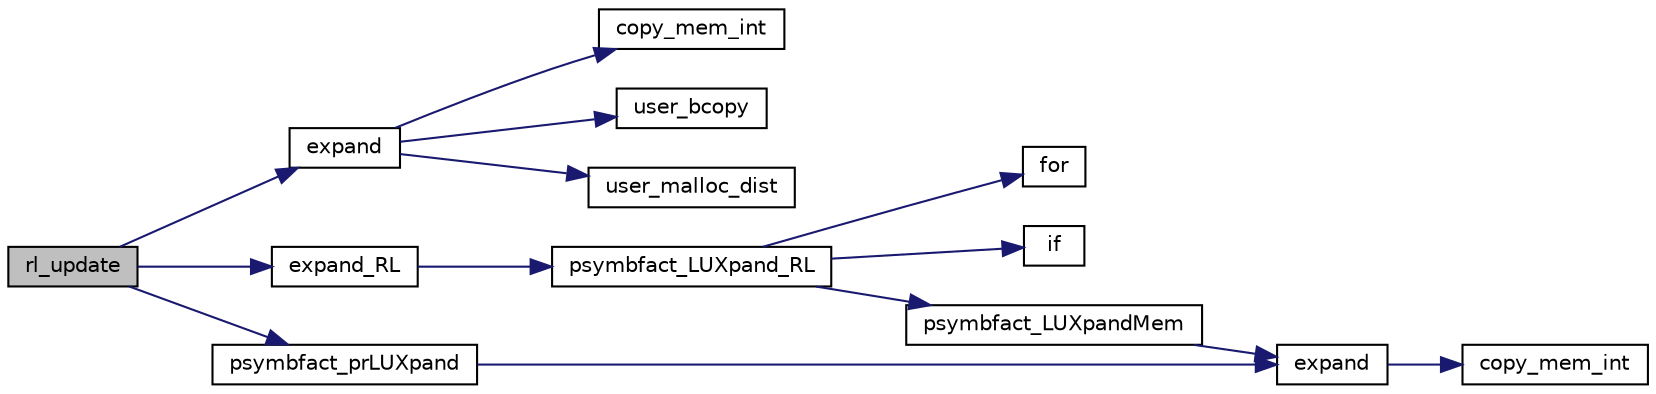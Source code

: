 digraph "rl_update"
{
 // LATEX_PDF_SIZE
  edge [fontname="Helvetica",fontsize="10",labelfontname="Helvetica",labelfontsize="10"];
  node [fontname="Helvetica",fontsize="10",shape=record];
  rankdir="LR";
  Node1 [label="rl_update",height=0.2,width=0.4,color="black", fillcolor="grey75", style="filled", fontcolor="black",tooltip=" "];
  Node1 -> Node2 [color="midnightblue",fontsize="10",style="solid",fontname="Helvetica"];
  Node2 [label="expand",height=0.2,width=0.4,color="black", fillcolor="white", style="filled",URL="$memory_8c.html#a213fafd19733ebd74bcf5c9ef89068b6",tooltip=" "];
  Node2 -> Node3 [color="midnightblue",fontsize="10",style="solid",fontname="Helvetica"];
  Node3 [label="copy_mem_int",height=0.2,width=0.4,color="black", fillcolor="white", style="filled",URL="$memory_8c.html#a565ad7ca8a38ee26b057ad6880192ba2",tooltip=" "];
  Node2 -> Node4 [color="midnightblue",fontsize="10",style="solid",fontname="Helvetica"];
  Node4 [label="user_bcopy",height=0.2,width=0.4,color="black", fillcolor="white", style="filled",URL="$memory_8c.html#a54f4f38998738c1ecdfd235c385f5058",tooltip=" "];
  Node2 -> Node5 [color="midnightblue",fontsize="10",style="solid",fontname="Helvetica"];
  Node5 [label="user_malloc_dist",height=0.2,width=0.4,color="black", fillcolor="white", style="filled",URL="$memory_8c.html#a7f88accf6d8ceb239718435e4e7cfb34",tooltip=" "];
  Node1 -> Node6 [color="midnightblue",fontsize="10",style="solid",fontname="Helvetica"];
  Node6 [label="expand_RL",height=0.2,width=0.4,color="black", fillcolor="white", style="filled",URL="$psymbfact_8c.html#a87143ebb742e4503ca9b614f4ea3724b",tooltip=" "];
  Node6 -> Node7 [color="midnightblue",fontsize="10",style="solid",fontname="Helvetica"];
  Node7 [label="psymbfact_LUXpand_RL",height=0.2,width=0.4,color="black", fillcolor="white", style="filled",URL="$psymbfact__util_8c.html#a8731b7cfbea7d388ad5c48e92b1b3aee",tooltip=" "];
  Node7 -> Node8 [color="midnightblue",fontsize="10",style="solid",fontname="Helvetica"];
  Node8 [label="for",height=0.2,width=0.4,color="black", fillcolor="white", style="filled",URL="$dutil__dist_8c.html#a1fa3106fcf315ec2c58c319e589230cd",tooltip=" "];
  Node7 -> Node9 [color="midnightblue",fontsize="10",style="solid",fontname="Helvetica"];
  Node9 [label="if",height=0.2,width=0.4,color="black", fillcolor="white", style="filled",URL="$dutil__dist_8c.html#a4a651a924783b51112ae041ee77bb902",tooltip=" "];
  Node7 -> Node10 [color="midnightblue",fontsize="10",style="solid",fontname="Helvetica"];
  Node10 [label="psymbfact_LUXpandMem",height=0.2,width=0.4,color="black", fillcolor="white", style="filled",URL="$psymbfact__util_8c.html#a56bbfa934c23ce76261505b554ca235c",tooltip=" "];
  Node10 -> Node11 [color="midnightblue",fontsize="10",style="solid",fontname="Helvetica"];
  Node11 [label="expand",height=0.2,width=0.4,color="black", fillcolor="white", style="filled",URL="$psymbfact__util_8c.html#a5d255e8d2ec4fa37c5c5eefe5c8abf2e",tooltip="Expand the existing storage to accommodate more fill-ins."];
  Node11 -> Node12 [color="midnightblue",fontsize="10",style="solid",fontname="Helvetica"];
  Node12 [label="copy_mem_int",height=0.2,width=0.4,color="black", fillcolor="white", style="filled",URL="$psymbfact__util_8c.html#a2ec94d8a7b22ab6d35c15a0dff8b2299",tooltip=" "];
  Node1 -> Node13 [color="midnightblue",fontsize="10",style="solid",fontname="Helvetica"];
  Node13 [label="psymbfact_prLUXpand",height=0.2,width=0.4,color="black", fillcolor="white", style="filled",URL="$psymbfact__util_8c.html#ac1ea4e71dc81ce50f953f8a1ca8b9bf2",tooltip=" "];
  Node13 -> Node11 [color="midnightblue",fontsize="10",style="solid",fontname="Helvetica"];
}
